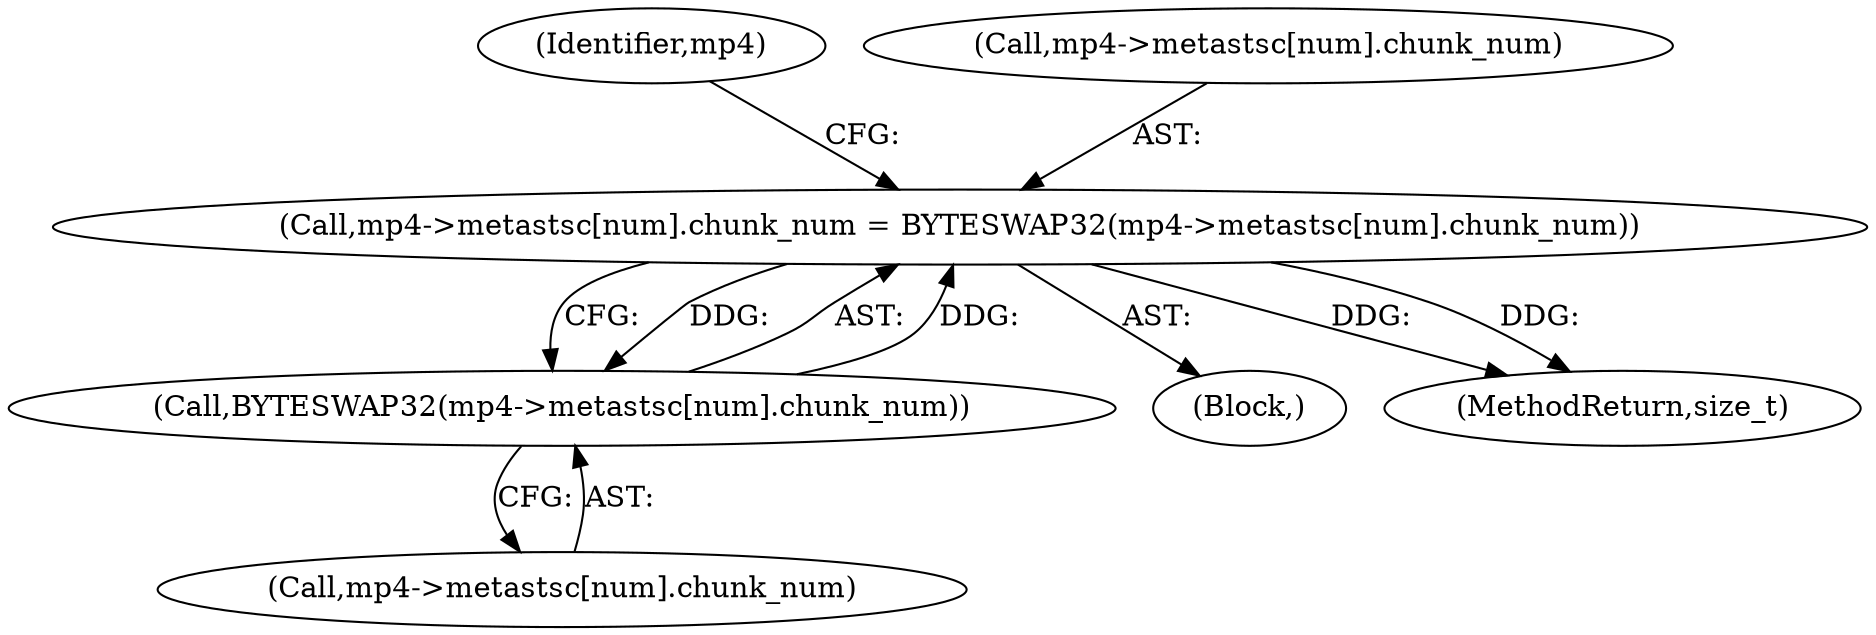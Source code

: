 digraph "0_gpmf-parser_341f12cd5b97ab419e53853ca00176457c9f1681_5@array" {
"1000874" [label="(Call,mp4->metastsc[num].chunk_num = BYTESWAP32(mp4->metastsc[num].chunk_num))"];
"1000882" [label="(Call,BYTESWAP32(mp4->metastsc[num].chunk_num))"];
"1000874" [label="(Call,mp4->metastsc[num].chunk_num = BYTESWAP32(mp4->metastsc[num].chunk_num))"];
"1000882" [label="(Call,BYTESWAP32(mp4->metastsc[num].chunk_num))"];
"1000874" [label="(Call,mp4->metastsc[num].chunk_num = BYTESWAP32(mp4->metastsc[num].chunk_num))"];
"1000894" [label="(Identifier,mp4)"];
"1000871" [label="(Block,)"];
"1000875" [label="(Call,mp4->metastsc[num].chunk_num)"];
"1000883" [label="(Call,mp4->metastsc[num].chunk_num)"];
"1002145" [label="(MethodReturn,size_t)"];
"1000874" -> "1000871"  [label="AST: "];
"1000874" -> "1000882"  [label="CFG: "];
"1000875" -> "1000874"  [label="AST: "];
"1000882" -> "1000874"  [label="AST: "];
"1000894" -> "1000874"  [label="CFG: "];
"1000874" -> "1002145"  [label="DDG: "];
"1000874" -> "1002145"  [label="DDG: "];
"1000882" -> "1000874"  [label="DDG: "];
"1000874" -> "1000882"  [label="DDG: "];
"1000882" -> "1000883"  [label="CFG: "];
"1000883" -> "1000882"  [label="AST: "];
}

